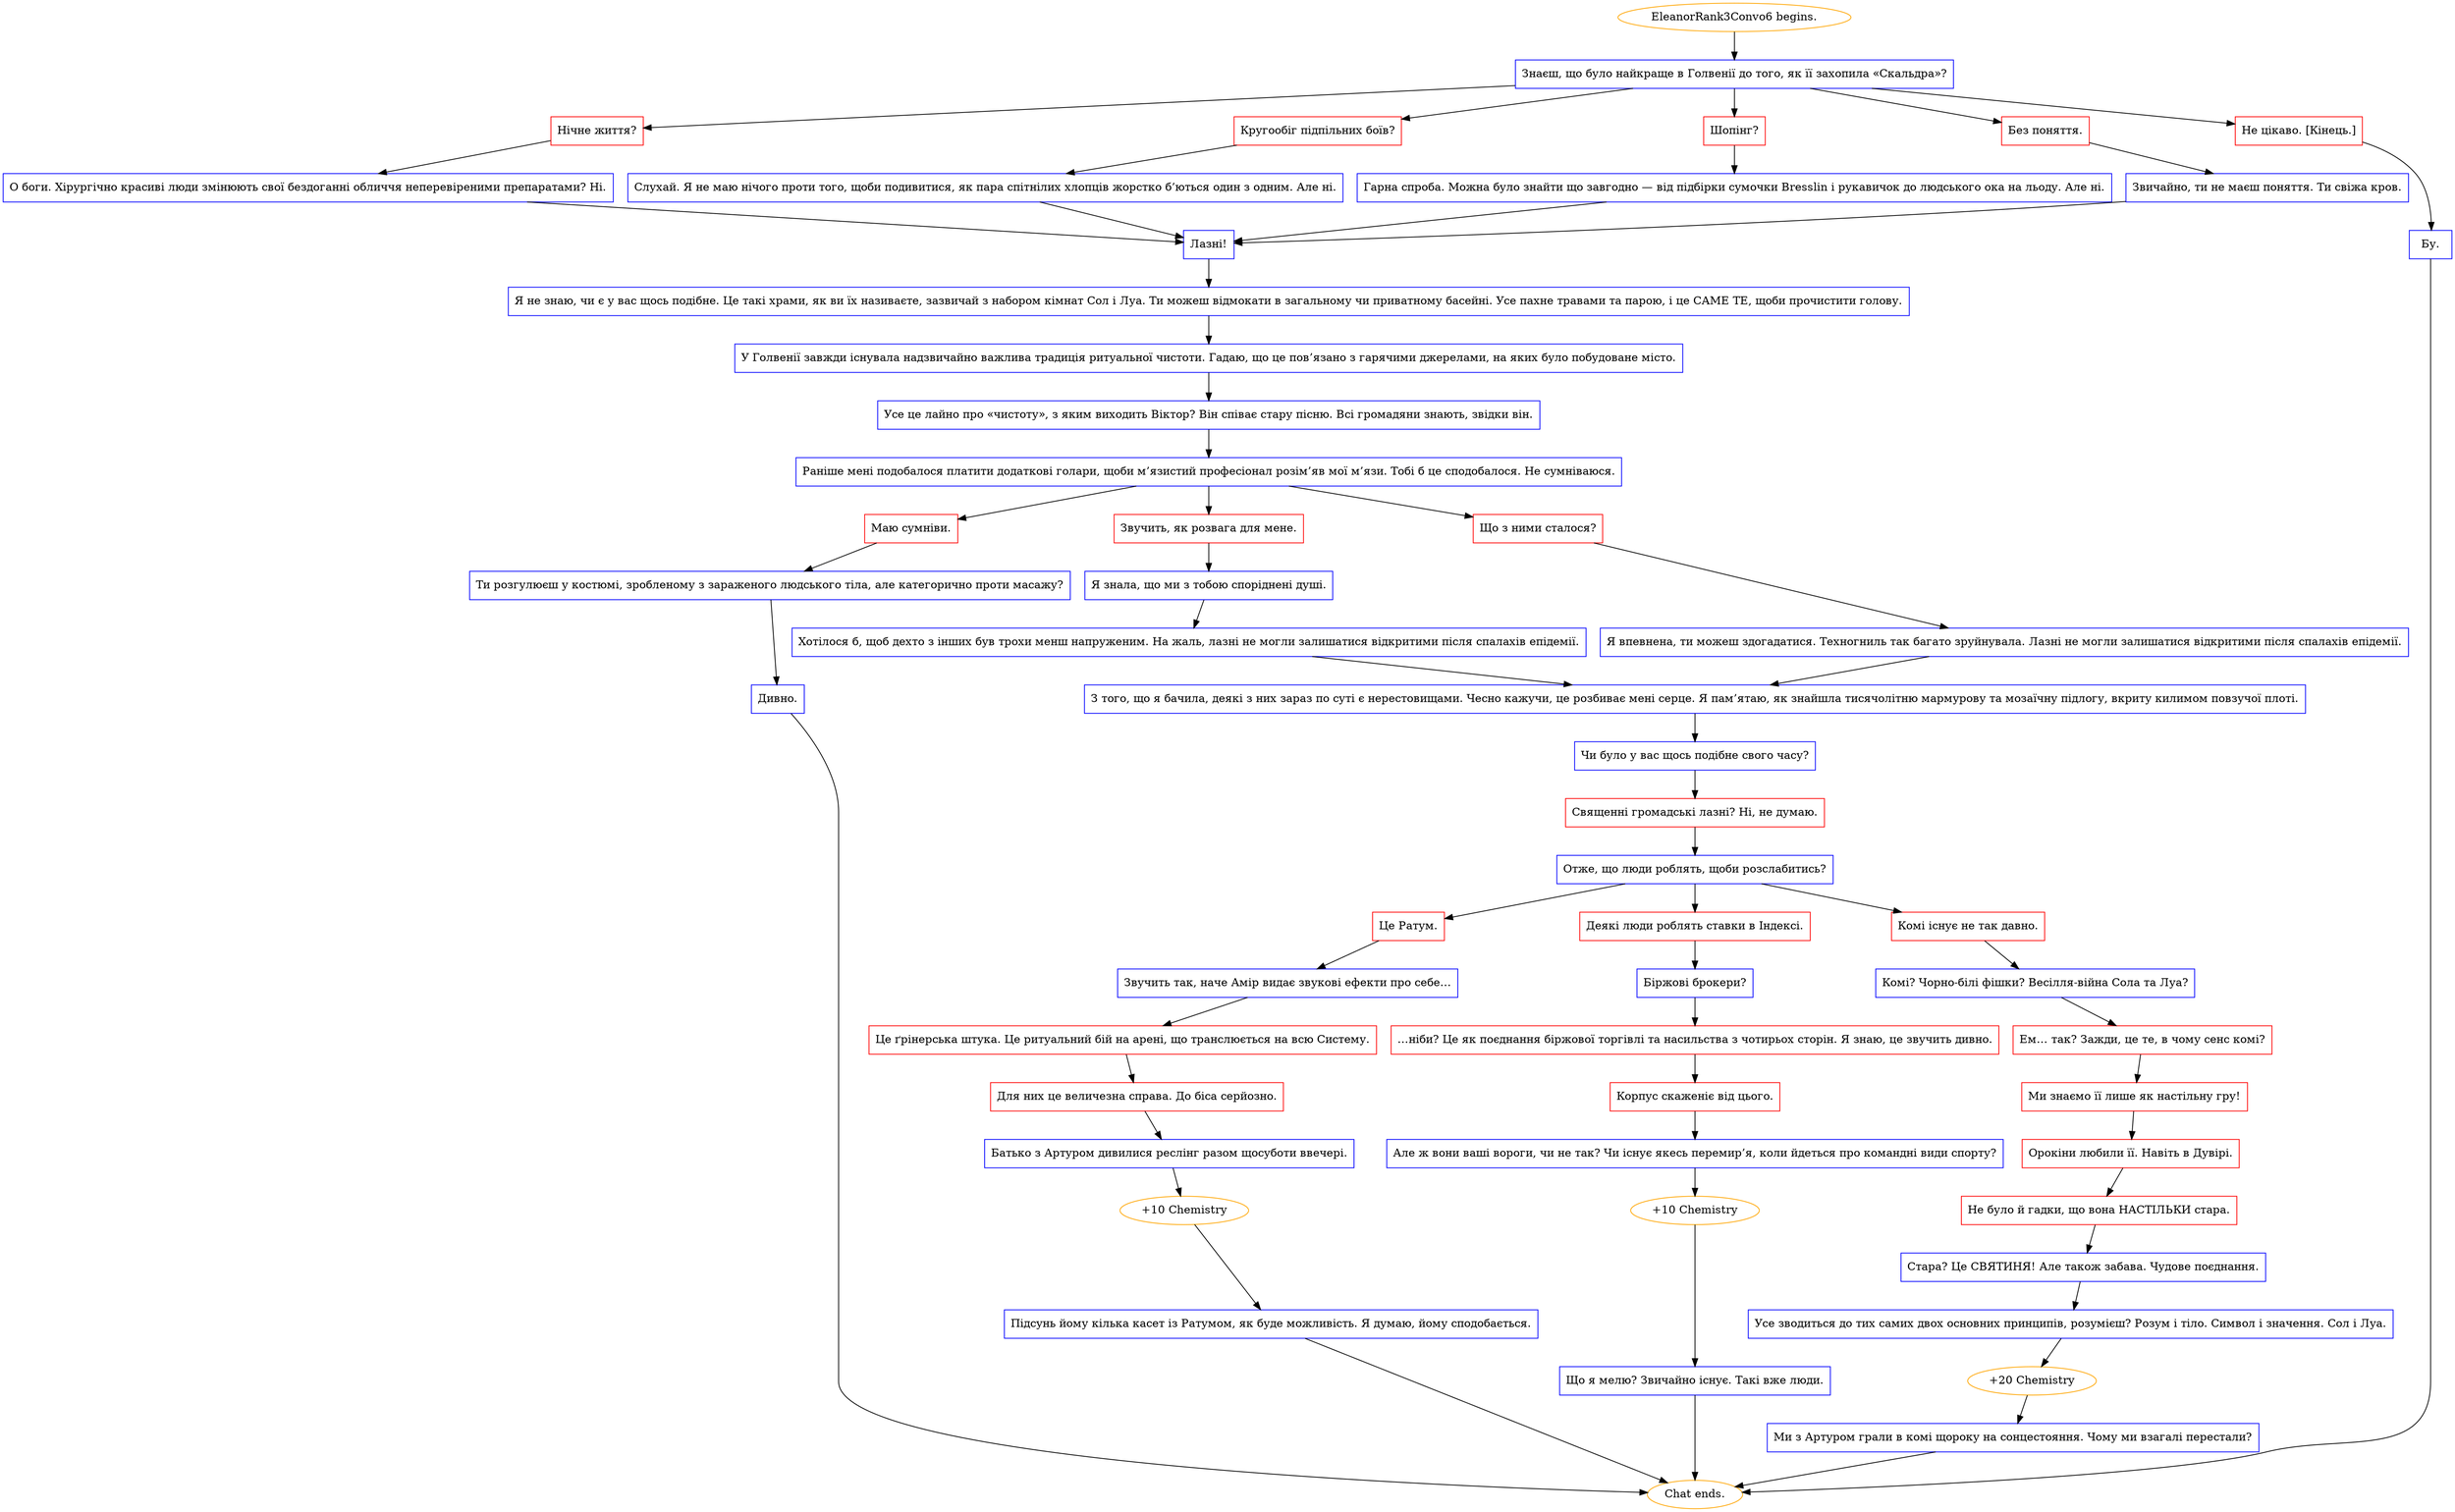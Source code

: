 digraph {
	"EleanorRank3Convo6 begins." [color=orange];
		"EleanorRank3Convo6 begins." -> j3689251774;
	j3689251774 [label="Знаєш, що було найкраще в Голвенії до того, як її захопила «Скальдра»?",shape=box,color=blue];
		j3689251774 -> j1182730844;
		j3689251774 -> j1319161916;
		j3689251774 -> j4229310020;
		j3689251774 -> j2962593483;
		j3689251774 -> j596526570;
	j1182730844 [label="Нічне життя?",shape=box,color=red];
		j1182730844 -> j2754809128;
	j1319161916 [label="Кругообіг підпільних боїв?",shape=box,color=red];
		j1319161916 -> j2826611407;
	j4229310020 [label="Шопінг?",shape=box,color=red];
		j4229310020 -> j2092231484;
	j2962593483 [label="Без поняття.",shape=box,color=red];
		j2962593483 -> j1297455330;
	j596526570 [label="Не цікаво. [Кінець.]",shape=box,color=red];
		j596526570 -> j3840640955;
	j2754809128 [label="О боги. Хірургічно красиві люди змінюють свої бездоганні обличчя неперевіреними препаратами? Ні.",shape=box,color=blue];
		j2754809128 -> j2667842301;
	j2826611407 [label="Слухай. Я не маю нічого проти того, щоби подивитися, як пара спітнілих хлопців жорстко б’ються один з одним. Але ні.",shape=box,color=blue];
		j2826611407 -> j2667842301;
	j2092231484 [label="Гарна спроба. Можна було знайти що завгодно — від підбірки сумочки Bresslin і рукавичок до людського ока на льоду. Але ні.",shape=box,color=blue];
		j2092231484 -> j2667842301;
	j1297455330 [label="Звичайно, ти не маєш поняття. Ти свіжа кров.",shape=box,color=blue];
		j1297455330 -> j2667842301;
	j3840640955 [label="Бу.",shape=box,color=blue];
		j3840640955 -> "Chat ends.";
	j2667842301 [label="Лазні!",shape=box,color=blue];
		j2667842301 -> j1307695651;
	"Chat ends." [color=orange];
	j1307695651 [label="Я не знаю, чи є у вас щось подібне. Це такі храми, як ви їх називаєте, зазвичай з набором кімнат Сол і Луа. Ти можеш відмокати в загальному чи приватному басейні. Усе пахне травами та парою, і це САМЕ ТЕ, щоби прочистити голову.",shape=box,color=blue];
		j1307695651 -> j6967698;
	j6967698 [label="У Голвенії завжди існувала надзвичайно важлива традиція ритуальної чистоти. Гадаю, що це пов’язано з гарячими джерелами, на яких було побудоване місто.",shape=box,color=blue];
		j6967698 -> j3232701597;
	j3232701597 [label="Усе це лайно про «чистоту», з яким виходить Віктор? Він співає стару пісню. Всі громадяни знають, звідки він.",shape=box,color=blue];
		j3232701597 -> j559309663;
	j559309663 [label="Раніше мені подобалося платити додаткові голари, щоби м’язистий професіонал розім’яв мої м’язи. Тобі б це сподобалося. Не сумніваюся.",shape=box,color=blue];
		j559309663 -> j537641049;
		j559309663 -> j3066888818;
		j559309663 -> j2275220657;
	j537641049 [label="Маю сумніви.",shape=box,color=red];
		j537641049 -> j3070050923;
	j3066888818 [label="Звучить, як розвага для мене.",shape=box,color=red];
		j3066888818 -> j2874836131;
	j2275220657 [label="Що з ними сталося?",shape=box,color=red];
		j2275220657 -> j2264898391;
	j3070050923 [label="Ти розгулюєш у костюмі, зробленому з зараженого людського тіла, але категорично проти масажу?",shape=box,color=blue];
		j3070050923 -> j3344265832;
	j2874836131 [label="Я знала, що ми з тобою споріднені душі.",shape=box,color=blue];
		j2874836131 -> j4151759168;
	j2264898391 [label="Я впевнена, ти можеш здогадатися. Техногниль так багато зруйнувала. Лазні не могли залишатися відкритими після спалахів епідемії.",shape=box,color=blue];
		j2264898391 -> j3438711738;
	j3344265832 [label="Дивно.",shape=box,color=blue];
		j3344265832 -> "Chat ends.";
	j4151759168 [label="Хотілося б, щоб дехто з інших був трохи менш напруженим. На жаль, лазні не могли залишатися відкритими після спалахів епідемії.",shape=box,color=blue];
		j4151759168 -> j3438711738;
	j3438711738 [label="З того, що я бачила, деякі з них зараз по суті є нерестовищами. Чесно кажучи, це розбиває мені серце. Я пам’ятаю, як знайшла тисячолітню мармурову та мозаїчну підлогу, вкриту килимом повзучої плоті.",shape=box,color=blue];
		j3438711738 -> j1580269140;
	j1580269140 [label="Чи було у вас щось подібне свого часу?",shape=box,color=blue];
		j1580269140 -> j1469993403;
	j1469993403 [label="Священні громадські лазні? Ні, не думаю.",shape=box,color=red];
		j1469993403 -> j2764451038;
	j2764451038 [label="Отже, що люди роблять, щоби розслабитись?",shape=box,color=blue];
		j2764451038 -> j1182612046;
		j2764451038 -> j1408928131;
		j2764451038 -> j2323730015;
	j1182612046 [label="Це Ратум.",shape=box,color=red];
		j1182612046 -> j2018929165;
	j1408928131 [label="Деякі люди роблять ставки в Індексі.",shape=box,color=red];
		j1408928131 -> j3486456807;
	j2323730015 [label="Комі існує не так давно.",shape=box,color=red];
		j2323730015 -> j483888280;
	j2018929165 [label="Звучить так, наче Амір видає звукові ефекти про себе…",shape=box,color=blue];
		j2018929165 -> j3271284785;
	j3486456807 [label="Біржові брокери?",shape=box,color=blue];
		j3486456807 -> j3022907006;
	j483888280 [label="Комі? Чорно-білі фішки? Весілля-війна Сола та Луа?",shape=box,color=blue];
		j483888280 -> j1986838096;
	j3271284785 [label="Це ґрінерська штука. Це ритуальний бій на арені, що транслюється на всю Систему.",shape=box,color=red];
		j3271284785 -> j819336696;
	j3022907006 [label="…ніби? Це як поєднання біржової торгівлі та насильства з чотирьох сторін. Я знаю, це звучить дивно.",shape=box,color=red];
		j3022907006 -> j3776140209;
	j1986838096 [label="Ем… так? Зажди, це те, в чому сенс комі?",shape=box,color=red];
		j1986838096 -> j3815062248;
	j819336696 [label="Для них це величезна справа. До біса серйозно.",shape=box,color=red];
		j819336696 -> j2138017855;
	j3776140209 [label="Корпус скаженіє від цього.",shape=box,color=red];
		j3776140209 -> j1703558626;
	j3815062248 [label="Ми знаємо її лише як настільну гру!",shape=box,color=red];
		j3815062248 -> j2632248273;
	j2138017855 [label="Батько з Артуром дивилися реслінг разом щосуботи ввечері.",shape=box,color=blue];
		j2138017855 -> j3163855373;
	j1703558626 [label="Але ж вони ваші вороги, чи не так? Чи існує якесь перемир’я, коли йдеться про командні види спорту?",shape=box,color=blue];
		j1703558626 -> j1450587234;
	j2632248273 [label="Орокіни любили її. Навіть в Дувірі.",shape=box,color=red];
		j2632248273 -> j2096986617;
	j3163855373 [label="+10 Chemistry",color=orange];
		j3163855373 -> j2571773597;
	j1450587234 [label="+10 Chemistry",color=orange];
		j1450587234 -> j262441160;
	j2096986617 [label="Не було й гадки, що вона НАСТІЛЬКИ стара.",shape=box,color=red];
		j2096986617 -> j4103721898;
	j2571773597 [label="Підсунь йому кілька касет із Ратумом, як буде можливість. Я думаю, йому сподобається.",shape=box,color=blue];
		j2571773597 -> "Chat ends.";
	j262441160 [label="Що я мелю? Звичайно існує. Такі вже люди.",shape=box,color=blue];
		j262441160 -> "Chat ends.";
	j4103721898 [label="Стара? Це СВЯТИНЯ! Але також забава. Чудове поєднання.",shape=box,color=blue];
		j4103721898 -> j1852100578;
	j1852100578 [label="Усе зводиться до тих самих двох основних принципів, розумієш? Розум і тіло. Символ і значення. Сол і Луа.",shape=box,color=blue];
		j1852100578 -> j3704857341;
	j3704857341 [label="+20 Chemistry",color=orange];
		j3704857341 -> j3252494395;
	j3252494395 [label="Ми з Артуром грали в комі щороку на сонцестояння. Чому ми взагалі перестали?",shape=box,color=blue];
		j3252494395 -> "Chat ends.";
}